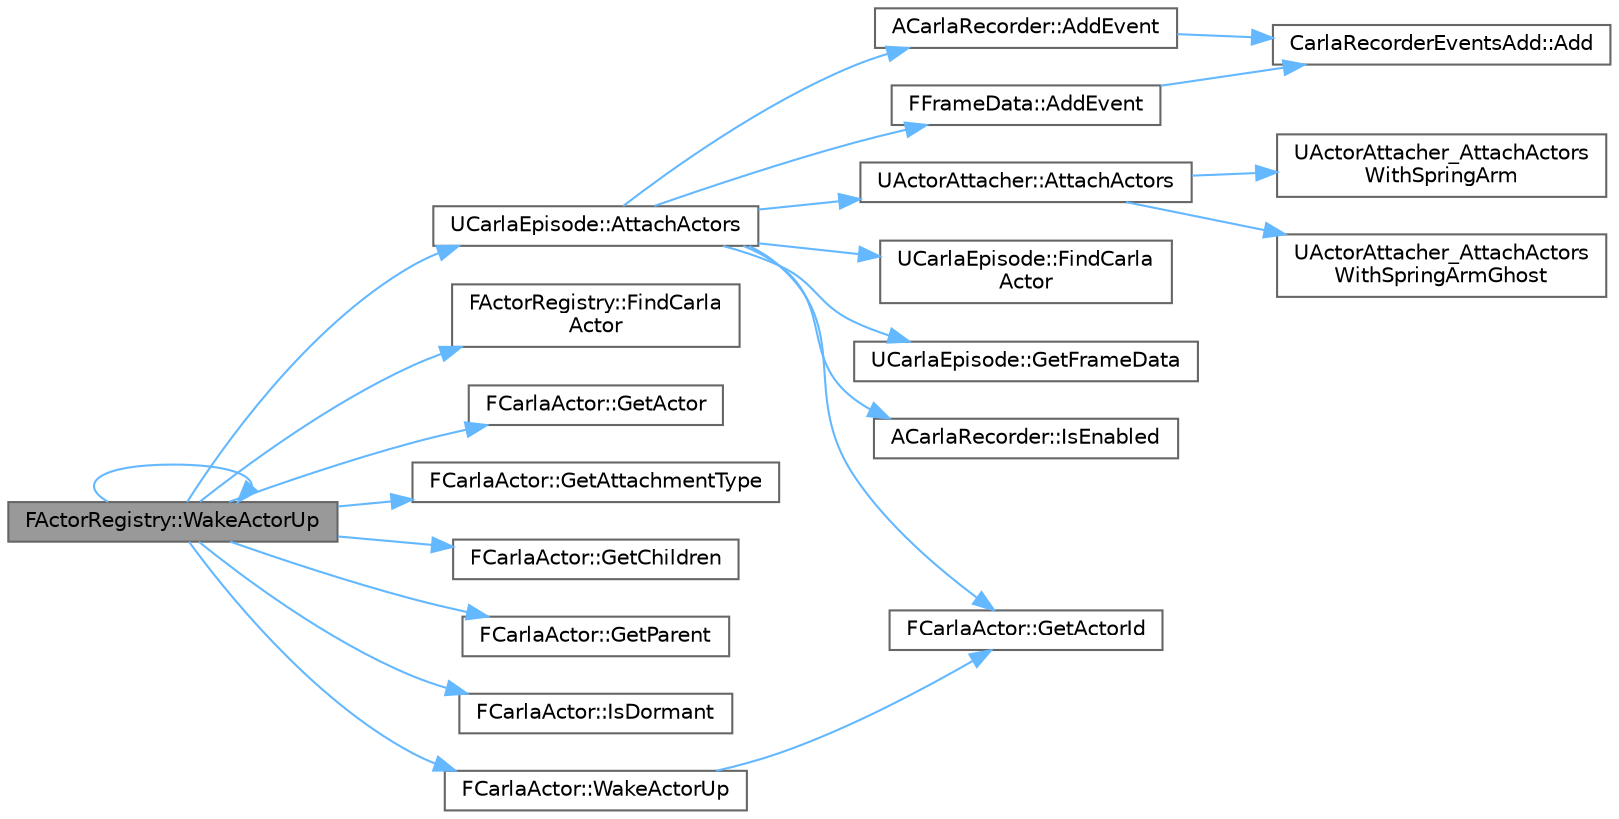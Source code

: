 digraph "FActorRegistry::WakeActorUp"
{
 // INTERACTIVE_SVG=YES
 // LATEX_PDF_SIZE
  bgcolor="transparent";
  edge [fontname=Helvetica,fontsize=10,labelfontname=Helvetica,labelfontsize=10];
  node [fontname=Helvetica,fontsize=10,shape=box,height=0.2,width=0.4];
  rankdir="LR";
  Node1 [id="Node000001",label="FActorRegistry::WakeActorUp",height=0.2,width=0.4,color="gray40", fillcolor="grey60", style="filled", fontcolor="black",tooltip=" "];
  Node1 -> Node2 [id="edge1_Node000001_Node000002",color="steelblue1",style="solid",tooltip=" "];
  Node2 [id="Node000002",label="UCarlaEpisode::AttachActors",height=0.2,width=0.4,color="grey40", fillcolor="white", style="filled",URL="$dc/d84/classUCarlaEpisode.html#af453447ce471af46d1d044fde94d16f3",tooltip="Attach Child to Parent."];
  Node2 -> Node3 [id="edge2_Node000002_Node000003",color="steelblue1",style="solid",tooltip=" "];
  Node3 [id="Node000003",label="ACarlaRecorder::AddEvent",height=0.2,width=0.4,color="grey40", fillcolor="white", style="filled",URL="$dd/db9/classACarlaRecorder.html#a2565ab46b0e9395dd1eec1922d7f0034",tooltip=" "];
  Node3 -> Node4 [id="edge3_Node000003_Node000004",color="steelblue1",style="solid",tooltip=" "];
  Node4 [id="Node000004",label="CarlaRecorderEventsAdd::Add",height=0.2,width=0.4,color="grey40", fillcolor="white", style="filled",URL="$dd/dd4/classCarlaRecorderEventsAdd.html#a17e9f29ed1774b7cdde873ba76f72a13",tooltip=" "];
  Node2 -> Node5 [id="edge4_Node000002_Node000005",color="steelblue1",style="solid",tooltip=" "];
  Node5 [id="Node000005",label="FFrameData::AddEvent",height=0.2,width=0.4,color="grey40", fillcolor="white", style="filled",URL="$de/db4/classFFrameData.html#abedeefcb464f1f161fd66cb9082d67bb",tooltip=" "];
  Node5 -> Node4 [id="edge5_Node000005_Node000004",color="steelblue1",style="solid",tooltip=" "];
  Node2 -> Node6 [id="edge6_Node000002_Node000006",color="steelblue1",style="solid",tooltip=" "];
  Node6 [id="Node000006",label="UActorAttacher::AttachActors",height=0.2,width=0.4,color="grey40", fillcolor="white", style="filled",URL="$d2/dcc/classUActorAttacher.html#a523e3136764b7bef8d6eeb39f1756789",tooltip=" "];
  Node6 -> Node7 [id="edge7_Node000006_Node000007",color="steelblue1",style="solid",tooltip=" "];
  Node7 [id="Node000007",label="UActorAttacher_AttachActors\lWithSpringArm",height=0.2,width=0.4,color="grey40", fillcolor="white", style="filled",URL="$d1/d4c/ActorAttacher_8cpp.html#aac6cfb5d6ec29a99a67a617094d3aa52",tooltip=" "];
  Node6 -> Node8 [id="edge8_Node000006_Node000008",color="steelblue1",style="solid",tooltip=" "];
  Node8 [id="Node000008",label="UActorAttacher_AttachActors\lWithSpringArmGhost",height=0.2,width=0.4,color="grey40", fillcolor="white", style="filled",URL="$d1/d4c/ActorAttacher_8cpp.html#aa03c4253340217b079d2cb50166847d3",tooltip=" "];
  Node2 -> Node9 [id="edge9_Node000002_Node000009",color="steelblue1",style="solid",tooltip=" "];
  Node9 [id="Node000009",label="UCarlaEpisode::FindCarla\lActor",height=0.2,width=0.4,color="grey40", fillcolor="white", style="filled",URL="$dc/d84/classUCarlaEpisode.html#a4d0c7a09f4d9de8110605e10125a93aa",tooltip="Find a Carla actor by id."];
  Node2 -> Node10 [id="edge10_Node000002_Node000010",color="steelblue1",style="solid",tooltip=" "];
  Node10 [id="Node000010",label="FCarlaActor::GetActorId",height=0.2,width=0.4,color="grey40", fillcolor="white", style="filled",URL="$dc/dde/classFCarlaActor.html#aca3d1a4bfcb5e0ae1974b7206933d665",tooltip=" "];
  Node2 -> Node11 [id="edge11_Node000002_Node000011",color="steelblue1",style="solid",tooltip=" "];
  Node11 [id="Node000011",label="UCarlaEpisode::GetFrameData",height=0.2,width=0.4,color="grey40", fillcolor="white", style="filled",URL="$dc/d84/classUCarlaEpisode.html#a0f30c981f6ef8b51f3755e6c6d3c8bfd",tooltip=" "];
  Node2 -> Node12 [id="edge12_Node000002_Node000012",color="steelblue1",style="solid",tooltip=" "];
  Node12 [id="Node000012",label="ACarlaRecorder::IsEnabled",height=0.2,width=0.4,color="grey40", fillcolor="white", style="filled",URL="$dd/db9/classACarlaRecorder.html#a108ec0290436ace8c053d4ddf996eda8",tooltip=" "];
  Node1 -> Node13 [id="edge13_Node000001_Node000013",color="steelblue1",style="solid",tooltip=" "];
  Node13 [id="Node000013",label="FActorRegistry::FindCarla\lActor",height=0.2,width=0.4,color="grey40", fillcolor="white", style="filled",URL="$df/db5/classFActorRegistry.html#aad0e91aea1c0849ca9917af82d4ec0d1",tooltip=" "];
  Node1 -> Node14 [id="edge14_Node000001_Node000014",color="steelblue1",style="solid",tooltip=" "];
  Node14 [id="Node000014",label="FCarlaActor::GetActor",height=0.2,width=0.4,color="grey40", fillcolor="white", style="filled",URL="$dc/dde/classFCarlaActor.html#a4d2752987e47827efd488b90053ad415",tooltip=" "];
  Node1 -> Node15 [id="edge15_Node000001_Node000015",color="steelblue1",style="solid",tooltip=" "];
  Node15 [id="Node000015",label="FCarlaActor::GetAttachmentType",height=0.2,width=0.4,color="grey40", fillcolor="white", style="filled",URL="$dc/dde/classFCarlaActor.html#a104f5e28cd02adf643925365f5794480",tooltip=" "];
  Node1 -> Node16 [id="edge16_Node000001_Node000016",color="steelblue1",style="solid",tooltip=" "];
  Node16 [id="Node000016",label="FCarlaActor::GetChildren",height=0.2,width=0.4,color="grey40", fillcolor="white", style="filled",URL="$dc/dde/classFCarlaActor.html#afba1dec827b32b089f43eb3f12d57065",tooltip=" "];
  Node1 -> Node17 [id="edge17_Node000001_Node000017",color="steelblue1",style="solid",tooltip=" "];
  Node17 [id="Node000017",label="FCarlaActor::GetParent",height=0.2,width=0.4,color="grey40", fillcolor="white", style="filled",URL="$dc/dde/classFCarlaActor.html#a2dfbb1c5a2b20bf4249cdb5445f18447",tooltip=" "];
  Node1 -> Node18 [id="edge18_Node000001_Node000018",color="steelblue1",style="solid",tooltip=" "];
  Node18 [id="Node000018",label="FCarlaActor::IsDormant",height=0.2,width=0.4,color="grey40", fillcolor="white", style="filled",URL="$dc/dde/classFCarlaActor.html#a49f76353c69e02542858ed2cf6eeb000",tooltip=" "];
  Node1 -> Node1 [id="edge19_Node000001_Node000001",color="steelblue1",style="solid",tooltip=" "];
  Node1 -> Node19 [id="edge20_Node000001_Node000019",color="steelblue1",style="solid",tooltip=" "];
  Node19 [id="Node000019",label="FCarlaActor::WakeActorUp",height=0.2,width=0.4,color="grey40", fillcolor="white", style="filled",URL="$dc/dde/classFCarlaActor.html#af3c11f49fc784e8b02de9b8dfca1b9f7",tooltip=" "];
  Node19 -> Node10 [id="edge21_Node000019_Node000010",color="steelblue1",style="solid",tooltip=" "];
}
